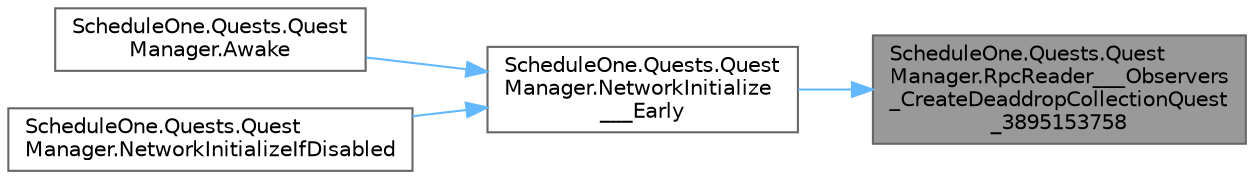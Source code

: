 digraph "ScheduleOne.Quests.QuestManager.RpcReader___Observers_CreateDeaddropCollectionQuest_3895153758"
{
 // LATEX_PDF_SIZE
  bgcolor="transparent";
  edge [fontname=Helvetica,fontsize=10,labelfontname=Helvetica,labelfontsize=10];
  node [fontname=Helvetica,fontsize=10,shape=box,height=0.2,width=0.4];
  rankdir="RL";
  Node1 [id="Node000001",label="ScheduleOne.Quests.Quest\lManager.RpcReader___Observers\l_CreateDeaddropCollectionQuest\l_3895153758",height=0.2,width=0.4,color="gray40", fillcolor="grey60", style="filled", fontcolor="black",tooltip=" "];
  Node1 -> Node2 [id="edge1_Node000001_Node000002",dir="back",color="steelblue1",style="solid",tooltip=" "];
  Node2 [id="Node000002",label="ScheduleOne.Quests.Quest\lManager.NetworkInitialize\l___Early",height=0.2,width=0.4,color="grey40", fillcolor="white", style="filled",URL="$class_schedule_one_1_1_quests_1_1_quest_manager.html#a66fcde9b07ce5fb67d1f2c60f7abf11e",tooltip=" "];
  Node2 -> Node3 [id="edge2_Node000002_Node000003",dir="back",color="steelblue1",style="solid",tooltip=" "];
  Node3 [id="Node000003",label="ScheduleOne.Quests.Quest\lManager.Awake",height=0.2,width=0.4,color="grey40", fillcolor="white", style="filled",URL="$class_schedule_one_1_1_quests_1_1_quest_manager.html#a12b527d82675133d3ff91b2189a24959",tooltip=" "];
  Node2 -> Node4 [id="edge3_Node000002_Node000004",dir="back",color="steelblue1",style="solid",tooltip=" "];
  Node4 [id="Node000004",label="ScheduleOne.Quests.Quest\lManager.NetworkInitializeIfDisabled",height=0.2,width=0.4,color="grey40", fillcolor="white", style="filled",URL="$class_schedule_one_1_1_quests_1_1_quest_manager.html#a30f476cf7bcb946b62f1a22aa7d06390",tooltip=" "];
}
